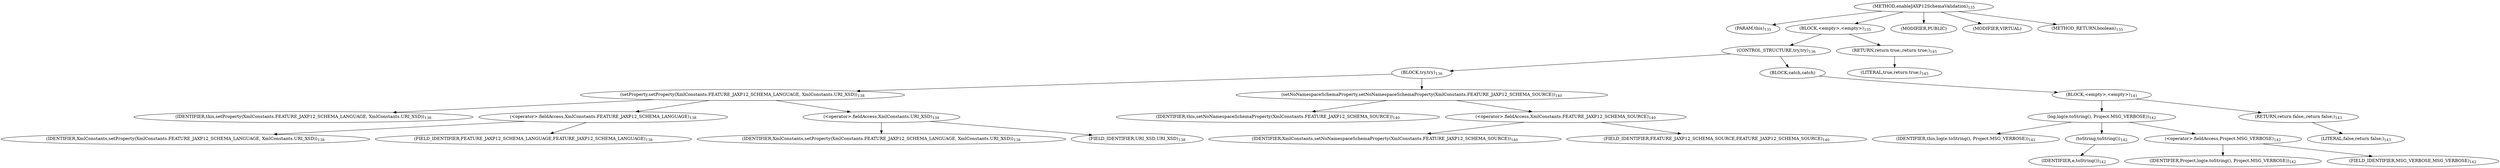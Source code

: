 digraph "enableJAXP12SchemaValidation" {  
"190" [label = <(METHOD,enableJAXP12SchemaValidation)<SUB>135</SUB>> ]
"13" [label = <(PARAM,this)<SUB>135</SUB>> ]
"191" [label = <(BLOCK,&lt;empty&gt;,&lt;empty&gt;)<SUB>135</SUB>> ]
"192" [label = <(CONTROL_STRUCTURE,try,try)<SUB>136</SUB>> ]
"193" [label = <(BLOCK,try,try)<SUB>136</SUB>> ]
"194" [label = <(setProperty,setProperty(XmlConstants.FEATURE_JAXP12_SCHEMA_LANGUAGE, XmlConstants.URI_XSD))<SUB>138</SUB>> ]
"12" [label = <(IDENTIFIER,this,setProperty(XmlConstants.FEATURE_JAXP12_SCHEMA_LANGUAGE, XmlConstants.URI_XSD))<SUB>138</SUB>> ]
"195" [label = <(&lt;operator&gt;.fieldAccess,XmlConstants.FEATURE_JAXP12_SCHEMA_LANGUAGE)<SUB>138</SUB>> ]
"196" [label = <(IDENTIFIER,XmlConstants,setProperty(XmlConstants.FEATURE_JAXP12_SCHEMA_LANGUAGE, XmlConstants.URI_XSD))<SUB>138</SUB>> ]
"197" [label = <(FIELD_IDENTIFIER,FEATURE_JAXP12_SCHEMA_LANGUAGE,FEATURE_JAXP12_SCHEMA_LANGUAGE)<SUB>138</SUB>> ]
"198" [label = <(&lt;operator&gt;.fieldAccess,XmlConstants.URI_XSD)<SUB>138</SUB>> ]
"199" [label = <(IDENTIFIER,XmlConstants,setProperty(XmlConstants.FEATURE_JAXP12_SCHEMA_LANGUAGE, XmlConstants.URI_XSD))<SUB>138</SUB>> ]
"200" [label = <(FIELD_IDENTIFIER,URI_XSD,URI_XSD)<SUB>138</SUB>> ]
"201" [label = <(setNoNamespaceSchemaProperty,setNoNamespaceSchemaProperty(XmlConstants.FEATURE_JAXP12_SCHEMA_SOURCE))<SUB>140</SUB>> ]
"14" [label = <(IDENTIFIER,this,setNoNamespaceSchemaProperty(XmlConstants.FEATURE_JAXP12_SCHEMA_SOURCE))<SUB>140</SUB>> ]
"202" [label = <(&lt;operator&gt;.fieldAccess,XmlConstants.FEATURE_JAXP12_SCHEMA_SOURCE)<SUB>140</SUB>> ]
"203" [label = <(IDENTIFIER,XmlConstants,setNoNamespaceSchemaProperty(XmlConstants.FEATURE_JAXP12_SCHEMA_SOURCE))<SUB>140</SUB>> ]
"204" [label = <(FIELD_IDENTIFIER,FEATURE_JAXP12_SCHEMA_SOURCE,FEATURE_JAXP12_SCHEMA_SOURCE)<SUB>140</SUB>> ]
"205" [label = <(BLOCK,catch,catch)> ]
"206" [label = <(BLOCK,&lt;empty&gt;,&lt;empty&gt;)<SUB>141</SUB>> ]
"207" [label = <(log,log(e.toString(), Project.MSG_VERBOSE))<SUB>142</SUB>> ]
"15" [label = <(IDENTIFIER,this,log(e.toString(), Project.MSG_VERBOSE))<SUB>142</SUB>> ]
"208" [label = <(toString,toString())<SUB>142</SUB>> ]
"209" [label = <(IDENTIFIER,e,toString())<SUB>142</SUB>> ]
"210" [label = <(&lt;operator&gt;.fieldAccess,Project.MSG_VERBOSE)<SUB>142</SUB>> ]
"211" [label = <(IDENTIFIER,Project,log(e.toString(), Project.MSG_VERBOSE))<SUB>142</SUB>> ]
"212" [label = <(FIELD_IDENTIFIER,MSG_VERBOSE,MSG_VERBOSE)<SUB>142</SUB>> ]
"213" [label = <(RETURN,return false;,return false;)<SUB>143</SUB>> ]
"214" [label = <(LITERAL,false,return false;)<SUB>143</SUB>> ]
"215" [label = <(RETURN,return true;,return true;)<SUB>145</SUB>> ]
"216" [label = <(LITERAL,true,return true;)<SUB>145</SUB>> ]
"217" [label = <(MODIFIER,PUBLIC)> ]
"218" [label = <(MODIFIER,VIRTUAL)> ]
"219" [label = <(METHOD_RETURN,boolean)<SUB>135</SUB>> ]
  "190" -> "13" 
  "190" -> "191" 
  "190" -> "217" 
  "190" -> "218" 
  "190" -> "219" 
  "191" -> "192" 
  "191" -> "215" 
  "192" -> "193" 
  "192" -> "205" 
  "193" -> "194" 
  "193" -> "201" 
  "194" -> "12" 
  "194" -> "195" 
  "194" -> "198" 
  "195" -> "196" 
  "195" -> "197" 
  "198" -> "199" 
  "198" -> "200" 
  "201" -> "14" 
  "201" -> "202" 
  "202" -> "203" 
  "202" -> "204" 
  "205" -> "206" 
  "206" -> "207" 
  "206" -> "213" 
  "207" -> "15" 
  "207" -> "208" 
  "207" -> "210" 
  "208" -> "209" 
  "210" -> "211" 
  "210" -> "212" 
  "213" -> "214" 
  "215" -> "216" 
}
